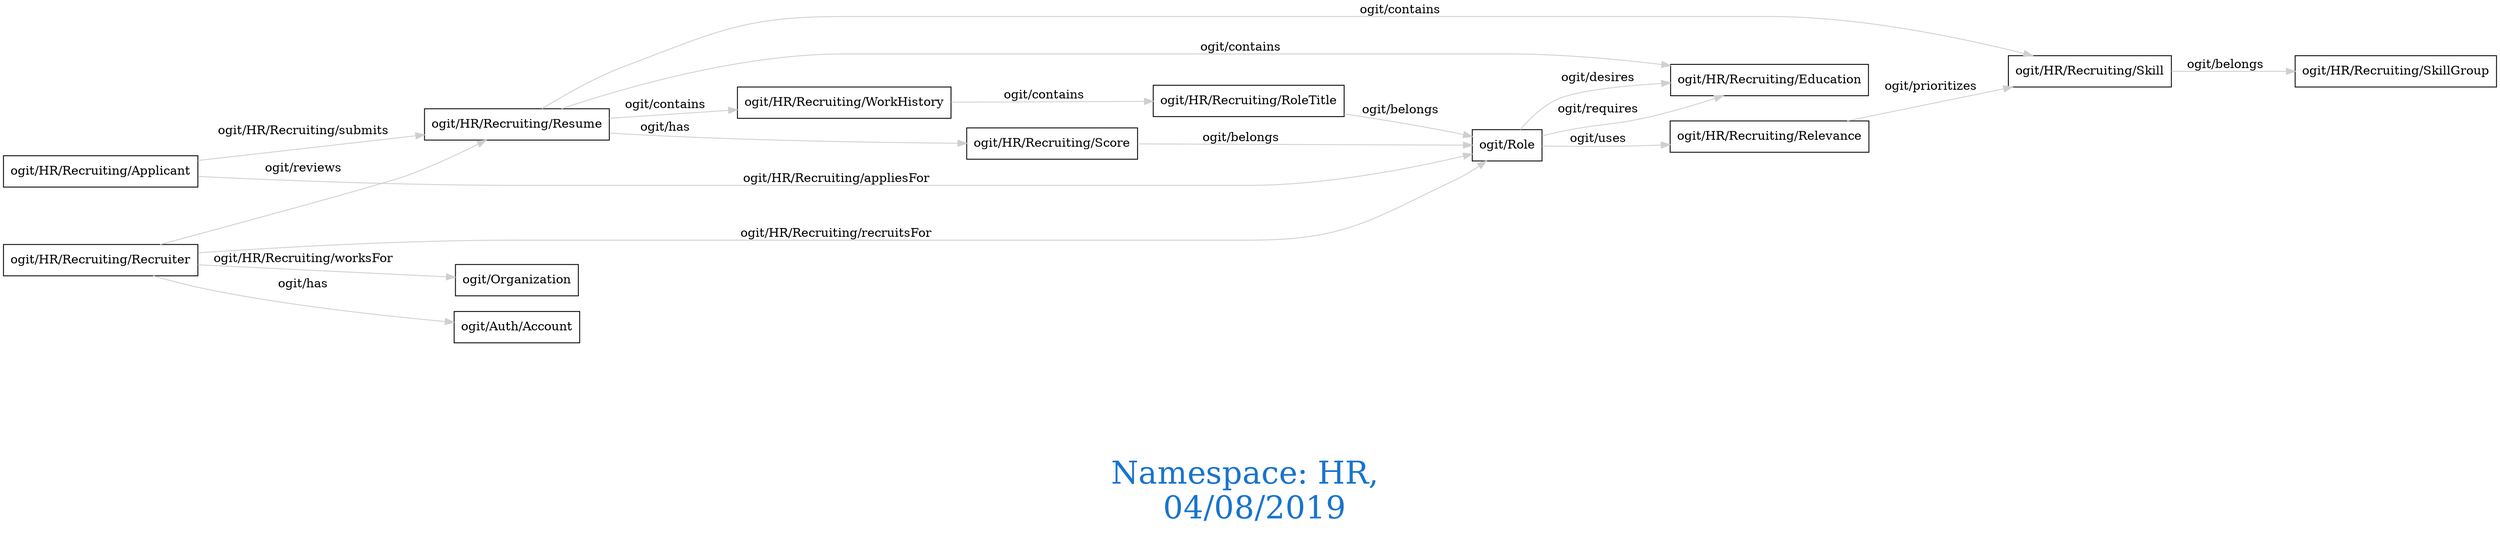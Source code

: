 digraph OGIT_ontology {
 graph [ rankdir= LR,fontsize = 36,
fontcolor= dodgerblue3,label = "\n\n\nNamespace: HR, \n 04/08/2019"];
node[shape=polygon];
edge [  color="gray81"];

   "ogit/HR/Recruiting/Applicant" -> "ogit/HR/Recruiting/Resume" [label="ogit/HR/Recruiting/submits    "];
   "ogit/HR/Recruiting/Resume" -> "ogit/HR/Recruiting/Skill" [label="ogit/contains    "];
   "ogit/HR/Recruiting/Resume" -> "ogit/HR/Recruiting/Education" [label="ogit/contains    "];
   "ogit/HR/Recruiting/Resume" -> "ogit/HR/Recruiting/WorkHistory" [label="ogit/contains    "];
   "ogit/HR/Recruiting/WorkHistory" -> "ogit/HR/Recruiting/RoleTitle" [label="ogit/contains    "];
   "ogit/Role" -> "ogit/HR/Recruiting/Education" [label="ogit/desires    "];
   "ogit/HR/Recruiting/Relevance" -> "ogit/HR/Recruiting/Skill" [label="ogit/prioritizes    "];
   "ogit/HR/Recruiting/Recruiter" -> "ogit/Role" [label="ogit/HR/Recruiting/recruitsFor    "];
   "ogit/HR/Recruiting/Recruiter" -> "ogit/Organization" [label="ogit/HR/Recruiting/worksFor    "];
   "ogit/Role" -> "ogit/HR/Recruiting/Education" [label="ogit/requires    "];
   "ogit/HR/Recruiting/Applicant" -> "ogit/Role" [label="ogit/HR/Recruiting/appliesFor    "];
   "ogit/HR/Recruiting/Recruiter" -> "ogit/HR/Recruiting/Resume" [label="ogit/reviews    "];
   "ogit/HR/Recruiting/RoleTitle" -> "ogit/Role" [label="ogit/belongs    "];
   "ogit/HR/Recruiting/Score" -> "ogit/Role" [label="ogit/belongs    "];
   "ogit/HR/Recruiting/Skill" -> "ogit/HR/Recruiting/SkillGroup" [label="ogit/belongs    "];
   "ogit/Role" -> "ogit/HR/Recruiting/Relevance" [label="ogit/uses    "];
   "ogit/HR/Recruiting/Recruiter" -> "ogit/Auth/Account" [label="ogit/has    "];
   "ogit/HR/Recruiting/Resume" -> "ogit/HR/Recruiting/Score" [label="ogit/has    "];
}
